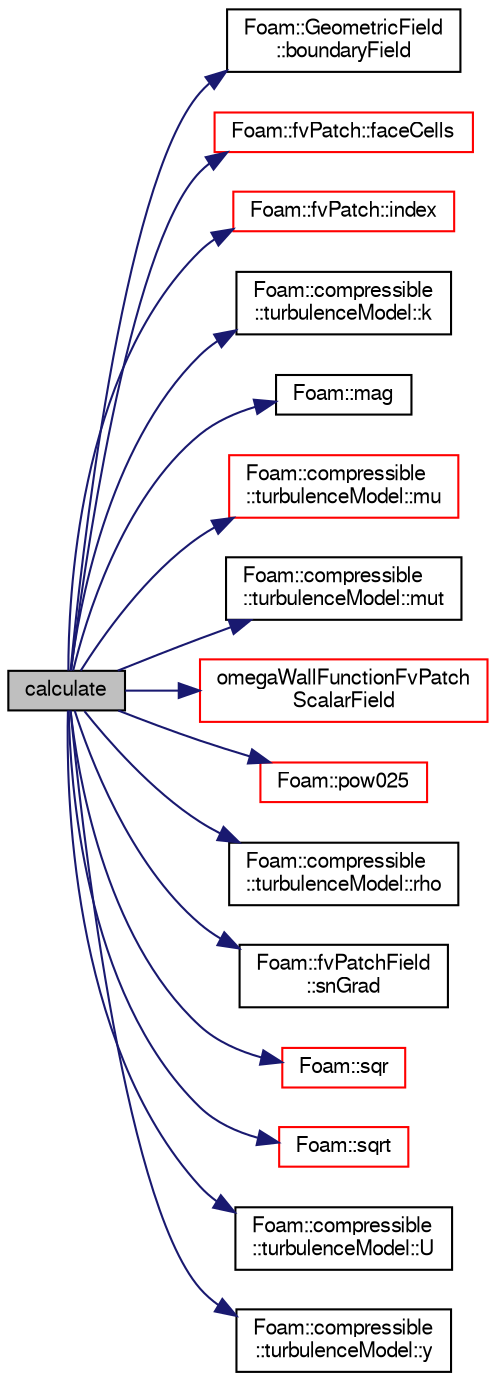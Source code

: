 digraph "calculate"
{
  bgcolor="transparent";
  edge [fontname="FreeSans",fontsize="10",labelfontname="FreeSans",labelfontsize="10"];
  node [fontname="FreeSans",fontsize="10",shape=record];
  rankdir="LR";
  Node964 [label="calculate",height=0.2,width=0.4,color="black", fillcolor="grey75", style="filled", fontcolor="black"];
  Node964 -> Node965 [color="midnightblue",fontsize="10",style="solid",fontname="FreeSans"];
  Node965 [label="Foam::GeometricField\l::boundaryField",height=0.2,width=0.4,color="black",URL="$a22434.html#a3c6c1a789b48ea0c5e8bff64f9c14f2d",tooltip="Return reference to GeometricBoundaryField. "];
  Node964 -> Node966 [color="midnightblue",fontsize="10",style="solid",fontname="FreeSans"];
  Node966 [label="Foam::fvPatch::faceCells",height=0.2,width=0.4,color="red",URL="$a22870.html#afbfac825732ef2770fff4261b4e930e9",tooltip="Return faceCells. "];
  Node964 -> Node970 [color="midnightblue",fontsize="10",style="solid",fontname="FreeSans"];
  Node970 [label="Foam::fvPatch::index",height=0.2,width=0.4,color="red",URL="$a22870.html#a4a438520bb14406481732edc13c119c7",tooltip="Return the index of this patch in the fvBoundaryMesh. "];
  Node964 -> Node972 [color="midnightblue",fontsize="10",style="solid",fontname="FreeSans"];
  Node972 [label="Foam::compressible\l::turbulenceModel::k",height=0.2,width=0.4,color="black",URL="$a30818.html#a513c40f9ed37e2baed10984c3c4c57a9",tooltip="Return the turbulence kinetic energy. "];
  Node964 -> Node973 [color="midnightblue",fontsize="10",style="solid",fontname="FreeSans"];
  Node973 [label="Foam::mag",height=0.2,width=0.4,color="black",URL="$a21124.html#a929da2a3fdcf3dacbbe0487d3a330dae"];
  Node964 -> Node974 [color="midnightblue",fontsize="10",style="solid",fontname="FreeSans"];
  Node974 [label="Foam::compressible\l::turbulenceModel::mu",height=0.2,width=0.4,color="red",URL="$a30818.html#a54025d7e9635694b562bfb981e31e6da",tooltip="Return the laminar viscosity. "];
  Node964 -> Node976 [color="midnightblue",fontsize="10",style="solid",fontname="FreeSans"];
  Node976 [label="Foam::compressible\l::turbulenceModel::mut",height=0.2,width=0.4,color="black",URL="$a30818.html#a0f07eb378a478fd39a807b8afdfa7aa5",tooltip="Return the turbulence viscosity. "];
  Node964 -> Node977 [color="midnightblue",fontsize="10",style="solid",fontname="FreeSans"];
  Node977 [label="omegaWallFunctionFvPatch\lScalarField",height=0.2,width=0.4,color="red",URL="$a30726.html#a26075cd96383142b2b7e83a130df61b0",tooltip="Construct from patch and internal field. "];
  Node964 -> Node1025 [color="midnightblue",fontsize="10",style="solid",fontname="FreeSans"];
  Node1025 [label="Foam::pow025",height=0.2,width=0.4,color="red",URL="$a21124.html#af8d7dc24dfce32ee37c1210e616966e1"];
  Node964 -> Node1029 [color="midnightblue",fontsize="10",style="solid",fontname="FreeSans"];
  Node1029 [label="Foam::compressible\l::turbulenceModel::rho",height=0.2,width=0.4,color="black",URL="$a30818.html#a85451bc9acf825ab1d3c3c143714bc38",tooltip="Access function to density field. "];
  Node964 -> Node1030 [color="midnightblue",fontsize="10",style="solid",fontname="FreeSans"];
  Node1030 [label="Foam::fvPatchField\l::snGrad",height=0.2,width=0.4,color="black",URL="$a22354.html#a4e21804a54c15c57d187b21feff6f267",tooltip="Return patch-normal gradient. "];
  Node964 -> Node1031 [color="midnightblue",fontsize="10",style="solid",fontname="FreeSans"];
  Node1031 [label="Foam::sqr",height=0.2,width=0.4,color="red",URL="$a21124.html#a277dc11c581d53826ab5090b08f3b17b"];
  Node964 -> Node1032 [color="midnightblue",fontsize="10",style="solid",fontname="FreeSans"];
  Node1032 [label="Foam::sqrt",height=0.2,width=0.4,color="red",URL="$a21124.html#a8616bd62eebf2342a80222fecb1bda71"];
  Node964 -> Node1034 [color="midnightblue",fontsize="10",style="solid",fontname="FreeSans"];
  Node1034 [label="Foam::compressible\l::turbulenceModel::U",height=0.2,width=0.4,color="black",URL="$a30818.html#a536d168d7b335fe81f506f232b5b4872",tooltip="Access function to velocity field. "];
  Node964 -> Node1035 [color="midnightblue",fontsize="10",style="solid",fontname="FreeSans"];
  Node1035 [label="Foam::compressible\l::turbulenceModel::y",height=0.2,width=0.4,color="black",URL="$a30818.html#a152c527a6b3137685b03893a7a3a73eb",tooltip="Return the near wall distances. "];
}
